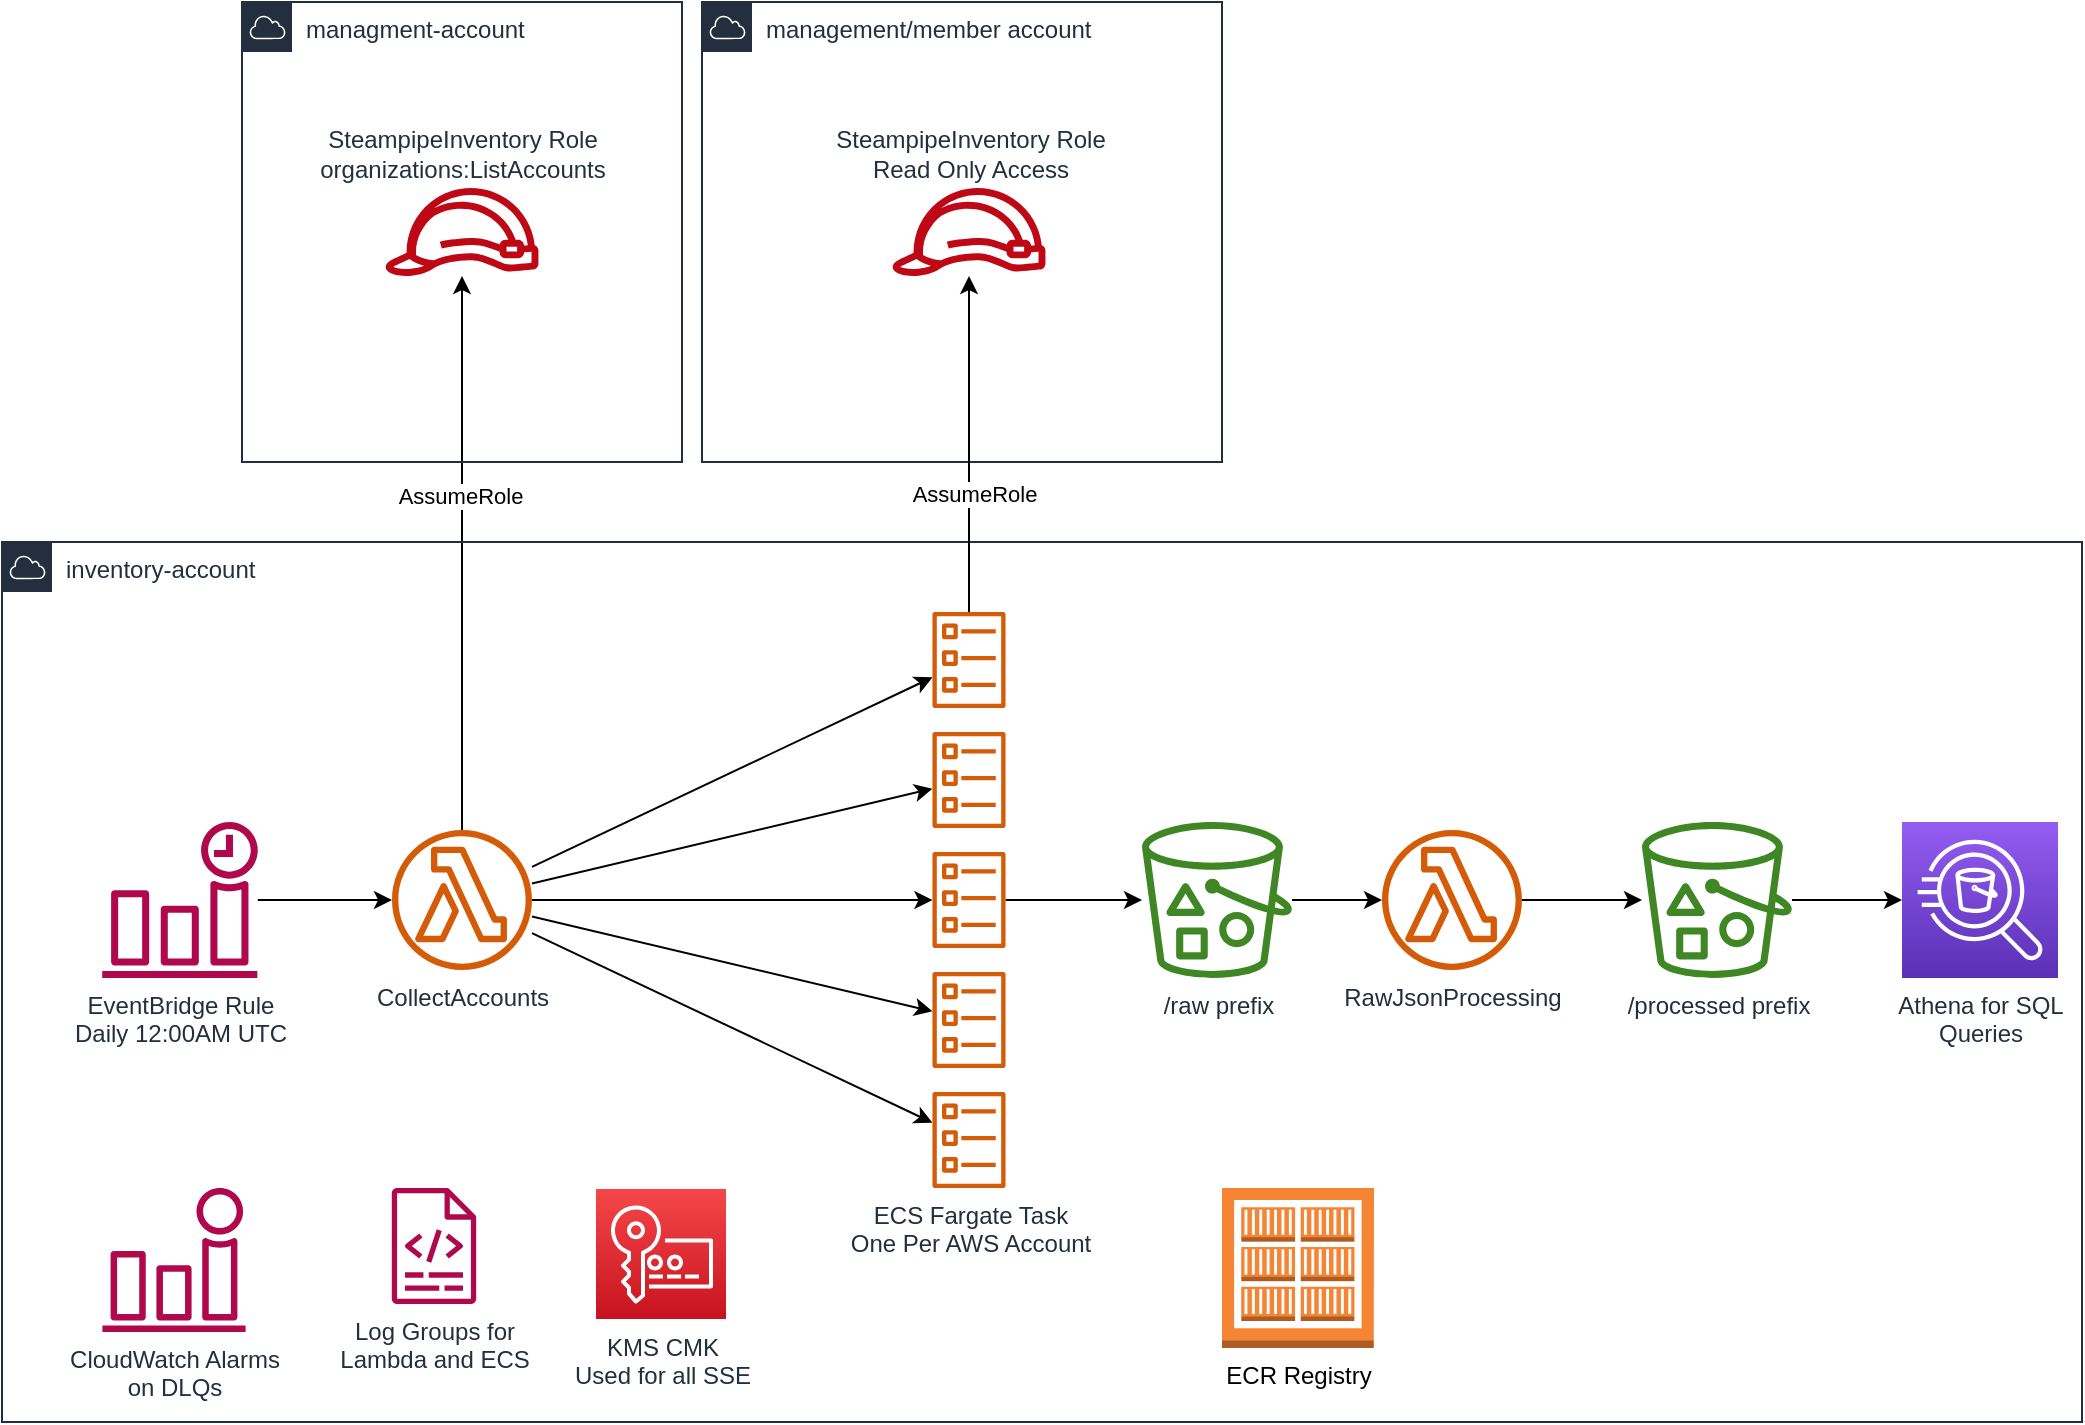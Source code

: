 <mxfile version="16.5.1" type="device" pages="2"><diagram id="Ht1M8jgEwFfnCIfOTk4-" name="Collection Process"><mxGraphModel dx="1106" dy="796" grid="1" gridSize="10" guides="1" tooltips="1" connect="1" arrows="1" fold="1" page="1" pageScale="1" pageWidth="1169" pageHeight="827" math="0" shadow="0"><root><mxCell id="0"/><mxCell id="1" parent="0"/><mxCell id="fadtAYhvO-9pnSIJUAA0-9" style="edgeStyle=orthogonalEdgeStyle;rounded=0;orthogonalLoop=1;jettySize=auto;html=1;" parent="1" source="fadtAYhvO-9pnSIJUAA0-2" target="fadtAYhvO-9pnSIJUAA0-7" edge="1"><mxGeometry relative="1" as="geometry"/></mxCell><mxCell id="fadtAYhvO-9pnSIJUAA0-28" value="AssumeRole" style="edgeLabel;html=1;align=center;verticalAlign=middle;resizable=0;points=[];" parent="fadtAYhvO-9pnSIJUAA0-9" vertex="1" connectable="0"><mxGeometry x="0.206" y="1" relative="1" as="geometry"><mxPoint as="offset"/></mxGeometry></mxCell><mxCell id="fadtAYhvO-9pnSIJUAA0-4" value="inventory-account" style="points=[[0,0],[0.25,0],[0.5,0],[0.75,0],[1,0],[1,0.25],[1,0.5],[1,0.75],[1,1],[0.75,1],[0.5,1],[0.25,1],[0,1],[0,0.75],[0,0.5],[0,0.25]];outlineConnect=0;gradientColor=none;html=1;whiteSpace=wrap;fontSize=12;fontStyle=0;container=1;pointerEvents=0;collapsible=0;recursiveResize=0;shape=mxgraph.aws4.group;grIcon=mxgraph.aws4.group_aws_cloud;strokeColor=#232F3E;fillColor=none;verticalAlign=top;align=left;spacingLeft=30;fontColor=#232F3E;dashed=0;" parent="1" vertex="1"><mxGeometry x="120" y="390" width="1040" height="440" as="geometry"/></mxCell><mxCell id="fadtAYhvO-9pnSIJUAA0-1" value="EventBridge Rule&lt;br&gt;Daily 12:00AM UTC" style="sketch=0;outlineConnect=0;fontColor=#232F3E;gradientColor=none;fillColor=#B0084D;strokeColor=none;dashed=0;verticalLabelPosition=bottom;verticalAlign=top;align=center;html=1;fontSize=12;fontStyle=0;aspect=fixed;pointerEvents=1;shape=mxgraph.aws4.event_time_based;" parent="fadtAYhvO-9pnSIJUAA0-4" vertex="1"><mxGeometry x="50" y="140" width="78" height="78" as="geometry"/></mxCell><mxCell id="fadtAYhvO-9pnSIJUAA0-22" style="rounded=0;orthogonalLoop=1;jettySize=auto;html=1;" parent="fadtAYhvO-9pnSIJUAA0-4" source="fadtAYhvO-9pnSIJUAA0-2" target="fadtAYhvO-9pnSIJUAA0-21" edge="1"><mxGeometry relative="1" as="geometry"/></mxCell><mxCell id="fadtAYhvO-9pnSIJUAA0-23" style="edgeStyle=none;rounded=0;orthogonalLoop=1;jettySize=auto;html=1;" parent="fadtAYhvO-9pnSIJUAA0-4" source="fadtAYhvO-9pnSIJUAA0-2" target="fadtAYhvO-9pnSIJUAA0-13" edge="1"><mxGeometry relative="1" as="geometry"/></mxCell><mxCell id="fadtAYhvO-9pnSIJUAA0-24" style="edgeStyle=none;rounded=0;orthogonalLoop=1;jettySize=auto;html=1;" parent="fadtAYhvO-9pnSIJUAA0-4" source="fadtAYhvO-9pnSIJUAA0-2" target="fadtAYhvO-9pnSIJUAA0-18" edge="1"><mxGeometry relative="1" as="geometry"/></mxCell><mxCell id="fadtAYhvO-9pnSIJUAA0-25" style="edgeStyle=none;rounded=0;orthogonalLoop=1;jettySize=auto;html=1;" parent="fadtAYhvO-9pnSIJUAA0-4" source="fadtAYhvO-9pnSIJUAA0-2" target="fadtAYhvO-9pnSIJUAA0-19" edge="1"><mxGeometry relative="1" as="geometry"/></mxCell><mxCell id="fadtAYhvO-9pnSIJUAA0-26" style="edgeStyle=none;rounded=0;orthogonalLoop=1;jettySize=auto;html=1;" parent="fadtAYhvO-9pnSIJUAA0-4" source="fadtAYhvO-9pnSIJUAA0-2" target="fadtAYhvO-9pnSIJUAA0-20" edge="1"><mxGeometry relative="1" as="geometry"/></mxCell><mxCell id="fadtAYhvO-9pnSIJUAA0-2" value="CollectAccounts" style="sketch=0;outlineConnect=0;fontColor=#232F3E;gradientColor=none;fillColor=#D45B07;strokeColor=none;dashed=0;verticalLabelPosition=bottom;verticalAlign=top;align=center;html=1;fontSize=12;fontStyle=0;aspect=fixed;pointerEvents=1;shape=mxgraph.aws4.lambda_function;" parent="fadtAYhvO-9pnSIJUAA0-4" vertex="1"><mxGeometry x="195" y="144" width="70" height="70" as="geometry"/></mxCell><mxCell id="fadtAYhvO-9pnSIJUAA0-3" style="edgeStyle=orthogonalEdgeStyle;rounded=0;orthogonalLoop=1;jettySize=auto;html=1;" parent="fadtAYhvO-9pnSIJUAA0-4" source="fadtAYhvO-9pnSIJUAA0-1" target="fadtAYhvO-9pnSIJUAA0-2" edge="1"><mxGeometry relative="1" as="geometry"/></mxCell><mxCell id="fadtAYhvO-9pnSIJUAA0-13" value="" style="sketch=0;outlineConnect=0;fontColor=#232F3E;gradientColor=none;fillColor=#D45B07;strokeColor=none;dashed=0;verticalLabelPosition=bottom;verticalAlign=top;align=center;html=1;fontSize=12;fontStyle=0;aspect=fixed;pointerEvents=1;shape=mxgraph.aws4.ecs_task;" parent="fadtAYhvO-9pnSIJUAA0-4" vertex="1"><mxGeometry x="465" y="95" width="37" height="48" as="geometry"/></mxCell><mxCell id="fadtAYhvO-9pnSIJUAA0-33" style="edgeStyle=none;rounded=0;orthogonalLoop=1;jettySize=auto;html=1;" parent="fadtAYhvO-9pnSIJUAA0-4" source="fadtAYhvO-9pnSIJUAA0-18" target="fadtAYhvO-9pnSIJUAA0-32" edge="1"><mxGeometry relative="1" as="geometry"/></mxCell><mxCell id="fadtAYhvO-9pnSIJUAA0-18" value="" style="sketch=0;outlineConnect=0;fontColor=#232F3E;gradientColor=none;fillColor=#D45B07;strokeColor=none;dashed=0;verticalLabelPosition=bottom;verticalAlign=top;align=center;html=1;fontSize=12;fontStyle=0;aspect=fixed;pointerEvents=1;shape=mxgraph.aws4.ecs_task;" parent="fadtAYhvO-9pnSIJUAA0-4" vertex="1"><mxGeometry x="465" y="155" width="37" height="48" as="geometry"/></mxCell><mxCell id="fadtAYhvO-9pnSIJUAA0-19" value="" style="sketch=0;outlineConnect=0;fontColor=#232F3E;gradientColor=none;fillColor=#D45B07;strokeColor=none;dashed=0;verticalLabelPosition=bottom;verticalAlign=top;align=center;html=1;fontSize=12;fontStyle=0;aspect=fixed;pointerEvents=1;shape=mxgraph.aws4.ecs_task;" parent="fadtAYhvO-9pnSIJUAA0-4" vertex="1"><mxGeometry x="465" y="215" width="37" height="48" as="geometry"/></mxCell><mxCell id="fadtAYhvO-9pnSIJUAA0-20" value="ECS Fargate Task&lt;br&gt;One Per AWS Account" style="sketch=0;outlineConnect=0;fontColor=#232F3E;gradientColor=none;fillColor=#D45B07;strokeColor=none;dashed=0;verticalLabelPosition=bottom;verticalAlign=top;align=center;html=1;fontSize=12;fontStyle=0;aspect=fixed;pointerEvents=1;shape=mxgraph.aws4.ecs_task;" parent="fadtAYhvO-9pnSIJUAA0-4" vertex="1"><mxGeometry x="465" y="275" width="37" height="48" as="geometry"/></mxCell><mxCell id="fadtAYhvO-9pnSIJUAA0-21" value="" style="sketch=0;outlineConnect=0;fontColor=#232F3E;gradientColor=none;fillColor=#D45B07;strokeColor=none;dashed=0;verticalLabelPosition=bottom;verticalAlign=top;align=center;html=1;fontSize=12;fontStyle=0;aspect=fixed;pointerEvents=1;shape=mxgraph.aws4.ecs_task;" parent="fadtAYhvO-9pnSIJUAA0-4" vertex="1"><mxGeometry x="465" y="35" width="37" height="48" as="geometry"/></mxCell><mxCell id="fadtAYhvO-9pnSIJUAA0-35" style="edgeStyle=none;rounded=0;orthogonalLoop=1;jettySize=auto;html=1;" parent="fadtAYhvO-9pnSIJUAA0-4" source="fadtAYhvO-9pnSIJUAA0-32" target="fadtAYhvO-9pnSIJUAA0-34" edge="1"><mxGeometry relative="1" as="geometry"/></mxCell><mxCell id="fadtAYhvO-9pnSIJUAA0-32" value="/raw prefix" style="sketch=0;outlineConnect=0;fontColor=#232F3E;gradientColor=none;fillColor=#3F8624;strokeColor=none;dashed=0;verticalLabelPosition=bottom;verticalAlign=top;align=center;html=1;fontSize=12;fontStyle=0;aspect=fixed;pointerEvents=1;shape=mxgraph.aws4.bucket_with_objects;" parent="fadtAYhvO-9pnSIJUAA0-4" vertex="1"><mxGeometry x="570" y="140" width="75" height="78" as="geometry"/></mxCell><mxCell id="fadtAYhvO-9pnSIJUAA0-37" style="edgeStyle=none;rounded=0;orthogonalLoop=1;jettySize=auto;html=1;" parent="fadtAYhvO-9pnSIJUAA0-4" source="fadtAYhvO-9pnSIJUAA0-34" target="fadtAYhvO-9pnSIJUAA0-36" edge="1"><mxGeometry relative="1" as="geometry"/></mxCell><mxCell id="fadtAYhvO-9pnSIJUAA0-34" value="RawJsonProcessing" style="sketch=0;outlineConnect=0;fontColor=#232F3E;gradientColor=none;fillColor=#D45B07;strokeColor=none;dashed=0;verticalLabelPosition=bottom;verticalAlign=top;align=center;html=1;fontSize=12;fontStyle=0;aspect=fixed;pointerEvents=1;shape=mxgraph.aws4.lambda_function;" parent="fadtAYhvO-9pnSIJUAA0-4" vertex="1"><mxGeometry x="690" y="144" width="70" height="70" as="geometry"/></mxCell><mxCell id="fadtAYhvO-9pnSIJUAA0-39" style="edgeStyle=none;rounded=0;orthogonalLoop=1;jettySize=auto;html=1;" parent="fadtAYhvO-9pnSIJUAA0-4" source="fadtAYhvO-9pnSIJUAA0-36" target="fadtAYhvO-9pnSIJUAA0-38" edge="1"><mxGeometry relative="1" as="geometry"/></mxCell><mxCell id="fadtAYhvO-9pnSIJUAA0-36" value="/processed prefix" style="sketch=0;outlineConnect=0;fontColor=#232F3E;gradientColor=none;fillColor=#3F8624;strokeColor=none;dashed=0;verticalLabelPosition=bottom;verticalAlign=top;align=center;html=1;fontSize=12;fontStyle=0;aspect=fixed;pointerEvents=1;shape=mxgraph.aws4.bucket_with_objects;" parent="fadtAYhvO-9pnSIJUAA0-4" vertex="1"><mxGeometry x="820" y="140" width="75" height="78" as="geometry"/></mxCell><mxCell id="fadtAYhvO-9pnSIJUAA0-38" value="Athena for SQL&lt;br&gt;Queries" style="sketch=0;points=[[0,0,0],[0.25,0,0],[0.5,0,0],[0.75,0,0],[1,0,0],[0,1,0],[0.25,1,0],[0.5,1,0],[0.75,1,0],[1,1,0],[0,0.25,0],[0,0.5,0],[0,0.75,0],[1,0.25,0],[1,0.5,0],[1,0.75,0]];outlineConnect=0;fontColor=#232F3E;gradientColor=#945DF2;gradientDirection=north;fillColor=#5A30B5;strokeColor=#ffffff;dashed=0;verticalLabelPosition=bottom;verticalAlign=top;align=center;html=1;fontSize=12;fontStyle=0;aspect=fixed;shape=mxgraph.aws4.resourceIcon;resIcon=mxgraph.aws4.athena;" parent="fadtAYhvO-9pnSIJUAA0-4" vertex="1"><mxGeometry x="950" y="140" width="78" height="78" as="geometry"/></mxCell><mxCell id="fadtAYhvO-9pnSIJUAA0-41" value="Log Groups for&lt;br&gt;Lambda and ECS" style="sketch=0;outlineConnect=0;fontColor=#232F3E;gradientColor=none;fillColor=#B0084D;strokeColor=none;dashed=0;verticalLabelPosition=bottom;verticalAlign=top;align=center;html=1;fontSize=12;fontStyle=0;aspect=fixed;pointerEvents=1;shape=mxgraph.aws4.logs;" parent="fadtAYhvO-9pnSIJUAA0-4" vertex="1"><mxGeometry x="177" y="323" width="78" height="58" as="geometry"/></mxCell><mxCell id="fadtAYhvO-9pnSIJUAA0-42" value="CloudWatch Alarms&lt;br&gt;on DLQs" style="sketch=0;outlineConnect=0;fontColor=#232F3E;gradientColor=none;fillColor=#B0084D;strokeColor=none;dashed=0;verticalLabelPosition=bottom;verticalAlign=top;align=center;html=1;fontSize=12;fontStyle=0;aspect=fixed;pointerEvents=1;shape=mxgraph.aws4.alarm;" parent="fadtAYhvO-9pnSIJUAA0-4" vertex="1"><mxGeometry x="50" y="323" width="72" height="72" as="geometry"/></mxCell><mxCell id="lPRDuR9cFO8SzygAI17j-1" value="ECR Registry&lt;br&gt;" style="outlineConnect=0;dashed=0;verticalLabelPosition=bottom;verticalAlign=top;align=center;html=1;shape=mxgraph.aws3.ecr_registry;fillColor=#F58534;gradientColor=none;" parent="fadtAYhvO-9pnSIJUAA0-4" vertex="1"><mxGeometry x="610" y="323" width="76" height="80" as="geometry"/></mxCell><mxCell id="fadtAYhvO-9pnSIJUAA0-5" value="managment-account" style="points=[[0,0],[0.25,0],[0.5,0],[0.75,0],[1,0],[1,0.25],[1,0.5],[1,0.75],[1,1],[0.75,1],[0.5,1],[0.25,1],[0,1],[0,0.75],[0,0.5],[0,0.25]];outlineConnect=0;gradientColor=none;html=1;whiteSpace=wrap;fontSize=12;fontStyle=0;container=1;pointerEvents=0;collapsible=0;recursiveResize=0;shape=mxgraph.aws4.group;grIcon=mxgraph.aws4.group_aws_cloud;strokeColor=#232F3E;fillColor=none;verticalAlign=top;align=left;spacingLeft=30;fontColor=#232F3E;dashed=0;" parent="1" vertex="1"><mxGeometry x="240" y="120" width="220" height="230" as="geometry"/></mxCell><mxCell id="fadtAYhvO-9pnSIJUAA0-7" value="SteampipeInventory Role&lt;br&gt;organizations:ListAccounts" style="sketch=0;outlineConnect=0;fontColor=#232F3E;gradientColor=none;fillColor=#BF0816;strokeColor=none;dashed=0;verticalLabelPosition=top;verticalAlign=bottom;align=center;html=1;fontSize=12;fontStyle=0;aspect=fixed;pointerEvents=1;shape=mxgraph.aws4.role;labelPosition=center;" parent="fadtAYhvO-9pnSIJUAA0-5" vertex="1"><mxGeometry x="71" y="93" width="78" height="44" as="geometry"/></mxCell><mxCell id="fadtAYhvO-9pnSIJUAA0-11" value="management/member account" style="points=[[0,0],[0.25,0],[0.5,0],[0.75,0],[1,0],[1,0.25],[1,0.5],[1,0.75],[1,1],[0.75,1],[0.5,1],[0.25,1],[0,1],[0,0.75],[0,0.5],[0,0.25]];outlineConnect=0;gradientColor=none;html=1;whiteSpace=wrap;fontSize=12;fontStyle=0;container=1;pointerEvents=0;collapsible=0;recursiveResize=0;shape=mxgraph.aws4.group;grIcon=mxgraph.aws4.group_aws_cloud;strokeColor=#232F3E;fillColor=none;verticalAlign=top;align=left;spacingLeft=30;fontColor=#232F3E;dashed=0;" parent="1" vertex="1"><mxGeometry x="470" y="120" width="260" height="230" as="geometry"/></mxCell><mxCell id="fadtAYhvO-9pnSIJUAA0-12" value="SteampipeInventory Role&lt;br&gt;Read Only Access" style="sketch=0;outlineConnect=0;fontColor=#232F3E;gradientColor=none;fillColor=#BF0816;strokeColor=none;dashed=0;verticalLabelPosition=top;verticalAlign=bottom;align=center;html=1;fontSize=12;fontStyle=0;aspect=fixed;pointerEvents=1;shape=mxgraph.aws4.role;labelPosition=center;" parent="fadtAYhvO-9pnSIJUAA0-11" vertex="1"><mxGeometry x="94.5" y="93" width="78" height="44" as="geometry"/></mxCell><mxCell id="fadtAYhvO-9pnSIJUAA0-27" style="edgeStyle=none;rounded=0;orthogonalLoop=1;jettySize=auto;html=1;" parent="1" source="fadtAYhvO-9pnSIJUAA0-21" target="fadtAYhvO-9pnSIJUAA0-12" edge="1"><mxGeometry relative="1" as="geometry"/></mxCell><mxCell id="fadtAYhvO-9pnSIJUAA0-29" value="AssumeRole" style="edgeLabel;html=1;align=center;verticalAlign=middle;resizable=0;points=[];" parent="fadtAYhvO-9pnSIJUAA0-27" vertex="1" connectable="0"><mxGeometry x="-0.292" y="-1" relative="1" as="geometry"><mxPoint x="1" as="offset"/></mxGeometry></mxCell><mxCell id="fadtAYhvO-9pnSIJUAA0-40" value="KMS CMK&lt;br&gt;Used for all SSE" style="sketch=0;points=[[0,0,0],[0.25,0,0],[0.5,0,0],[0.75,0,0],[1,0,0],[0,1,0],[0.25,1,0],[0.5,1,0],[0.75,1,0],[1,1,0],[0,0.25,0],[0,0.5,0],[0,0.75,0],[1,0.25,0],[1,0.5,0],[1,0.75,0]];outlineConnect=0;fontColor=#232F3E;gradientColor=#F54749;gradientDirection=north;fillColor=#C7131F;strokeColor=#ffffff;dashed=0;verticalLabelPosition=bottom;verticalAlign=top;align=center;html=1;fontSize=12;fontStyle=0;aspect=fixed;shape=mxgraph.aws4.resourceIcon;resIcon=mxgraph.aws4.key_management_service;" parent="1" vertex="1"><mxGeometry x="417" y="713.5" width="65" height="65" as="geometry"/></mxCell></root></mxGraphModel></diagram><diagram id="0DehGe6O7Dc--FCOqiYt" name="Docker Build"><mxGraphModel dx="1106" dy="796" grid="1" gridSize="10" guides="1" tooltips="1" connect="1" arrows="1" fold="1" page="1" pageScale="1" pageWidth="850" pageHeight="1100" math="0" shadow="0"><root><mxCell id="uGXoFtqj4l48UQw9IQcR-0"/><mxCell id="uGXoFtqj4l48UQw9IQcR-1" parent="uGXoFtqj4l48UQw9IQcR-0"/><mxCell id="uGXoFtqj4l48UQw9IQcR-4" style="edgeStyle=none;rounded=0;orthogonalLoop=1;jettySize=auto;html=1;entryX=0.5;entryY=0;entryDx=0;entryDy=0;" parent="uGXoFtqj4l48UQw9IQcR-1" source="uGXoFtqj4l48UQw9IQcR-2" target="uGXoFtqj4l48UQw9IQcR-3" edge="1"><mxGeometry relative="1" as="geometry"/></mxCell><mxCell id="uGXoFtqj4l48UQw9IQcR-2" value="" style="sketch=0;aspect=fixed;html=1;points=[];align=center;image;fontSize=12;image=img/lib/mscae/Docker.svg;" parent="uGXoFtqj4l48UQw9IQcR-1" vertex="1"><mxGeometry x="370" y="90" width="50" height="41" as="geometry"/></mxCell><mxCell id="uGXoFtqj4l48UQw9IQcR-6" style="edgeStyle=none;rounded=0;orthogonalLoop=1;jettySize=auto;html=1;entryX=0.5;entryY=0;entryDx=0;entryDy=0;" parent="uGXoFtqj4l48UQw9IQcR-1" source="uGXoFtqj4l48UQw9IQcR-3" target="uGXoFtqj4l48UQw9IQcR-5" edge="1"><mxGeometry relative="1" as="geometry"/></mxCell><mxCell id="uGXoFtqj4l48UQw9IQcR-3" value="Amazon Linux 2&lt;br&gt;Latest&lt;br&gt;amd64" style="rounded=1;whiteSpace=wrap;html=1;" parent="uGXoFtqj4l48UQw9IQcR-1" vertex="1"><mxGeometry x="335" y="180" width="120" height="60" as="geometry"/></mxCell><mxCell id="uGXoFtqj4l48UQw9IQcR-8" style="edgeStyle=none;rounded=0;orthogonalLoop=1;jettySize=auto;html=1;entryX=0.5;entryY=0;entryDx=0;entryDy=0;" parent="uGXoFtqj4l48UQw9IQcR-1" source="uGXoFtqj4l48UQw9IQcR-5" target="uGXoFtqj4l48UQw9IQcR-7" edge="1"><mxGeometry relative="1" as="geometry"/></mxCell><mxCell id="uGXoFtqj4l48UQw9IQcR-5" value="Install...&lt;br&gt;tar, gzip, shadow-utils, util-linux, awscli" style="rounded=1;whiteSpace=wrap;html=1;" parent="uGXoFtqj4l48UQw9IQcR-1" vertex="1"><mxGeometry x="335" y="300" width="120" height="60" as="geometry"/></mxCell><mxCell id="uGXoFtqj4l48UQw9IQcR-17" style="edgeStyle=none;rounded=0;orthogonalLoop=1;jettySize=auto;html=1;entryX=0.5;entryY=0;entryDx=0;entryDy=0;" parent="uGXoFtqj4l48UQw9IQcR-1" source="uGXoFtqj4l48UQw9IQcR-7" target="uGXoFtqj4l48UQw9IQcR-13" edge="1"><mxGeometry relative="1" as="geometry"/></mxCell><mxCell id="uGXoFtqj4l48UQw9IQcR-7" value="Install...&lt;br&gt;steampipe.io &amp;amp; aws plugin" style="rounded=1;whiteSpace=wrap;html=1;" parent="uGXoFtqj4l48UQw9IQcR-1" vertex="1"><mxGeometry x="335" y="410" width="120" height="60" as="geometry"/></mxCell><mxCell id="uGXoFtqj4l48UQw9IQcR-14" style="edgeStyle=none;rounded=0;orthogonalLoop=1;jettySize=auto;html=1;entryX=0;entryY=0.25;entryDx=0;entryDy=0;" parent="uGXoFtqj4l48UQw9IQcR-1" source="uGXoFtqj4l48UQw9IQcR-9" target="uGXoFtqj4l48UQw9IQcR-13" edge="1"><mxGeometry relative="1" as="geometry"/></mxCell><mxCell id="uGXoFtqj4l48UQw9IQcR-9" value="start.sh" style="text;html=1;strokeColor=none;fillColor=none;align=center;verticalAlign=middle;whiteSpace=wrap;rounded=0;" parent="uGXoFtqj4l48UQw9IQcR-1" vertex="1"><mxGeometry x="221" y="500" width="60" height="30" as="geometry"/></mxCell><mxCell id="uGXoFtqj4l48UQw9IQcR-15" style="edgeStyle=none;rounded=0;orthogonalLoop=1;jettySize=auto;html=1;entryX=0;entryY=0.5;entryDx=0;entryDy=0;" parent="uGXoFtqj4l48UQw9IQcR-1" source="uGXoFtqj4l48UQw9IQcR-10" target="uGXoFtqj4l48UQw9IQcR-13" edge="1"><mxGeometry relative="1" as="geometry"/></mxCell><mxCell id="uGXoFtqj4l48UQw9IQcR-10" value="aws.spc" style="text;html=1;strokeColor=none;fillColor=none;align=center;verticalAlign=middle;whiteSpace=wrap;rounded=0;" parent="uGXoFtqj4l48UQw9IQcR-1" vertex="1"><mxGeometry x="220" y="520" width="60" height="30" as="geometry"/></mxCell><mxCell id="uGXoFtqj4l48UQw9IQcR-16" style="edgeStyle=none;rounded=0;orthogonalLoop=1;jettySize=auto;html=1;entryX=0;entryY=0.75;entryDx=0;entryDy=0;" parent="uGXoFtqj4l48UQw9IQcR-1" source="uGXoFtqj4l48UQw9IQcR-11" target="uGXoFtqj4l48UQw9IQcR-13" edge="1"><mxGeometry relative="1" as="geometry"/></mxCell><mxCell id="uGXoFtqj4l48UQw9IQcR-11" value="aws.spc.single-region" style="text;html=1;strokeColor=none;fillColor=none;align=center;verticalAlign=middle;whiteSpace=wrap;rounded=0;" parent="uGXoFtqj4l48UQw9IQcR-1" vertex="1"><mxGeometry x="155" y="540" width="120" height="30" as="geometry"/></mxCell><mxCell id="uGXoFtqj4l48UQw9IQcR-21" style="edgeStyle=none;rounded=0;orthogonalLoop=1;jettySize=auto;html=1;entryX=0.5;entryY=0;entryDx=0;entryDy=0;entryPerimeter=0;" parent="uGXoFtqj4l48UQw9IQcR-1" source="uGXoFtqj4l48UQw9IQcR-13" target="uGXoFtqj4l48UQw9IQcR-18" edge="1"><mxGeometry relative="1" as="geometry"><mxPoint x="395" y="600" as="targetPoint"/></mxGeometry></mxCell><mxCell id="uGXoFtqj4l48UQw9IQcR-13" value="Copy local files into container" style="rounded=1;whiteSpace=wrap;html=1;" parent="uGXoFtqj4l48UQw9IQcR-1" vertex="1"><mxGeometry x="335" y="505" width="120" height="60" as="geometry"/></mxCell><mxCell id="uGXoFtqj4l48UQw9IQcR-18" value="ECR Registry&lt;br&gt;Scan on Push Enabled" style="outlineConnect=0;dashed=0;verticalLabelPosition=bottom;verticalAlign=top;align=center;html=1;shape=mxgraph.aws3.ecr_registry;fillColor=#F58534;gradientColor=none;" parent="uGXoFtqj4l48UQw9IQcR-1" vertex="1"><mxGeometry x="347.5" y="600" width="95" height="100" as="geometry"/></mxCell></root></mxGraphModel></diagram></mxfile>